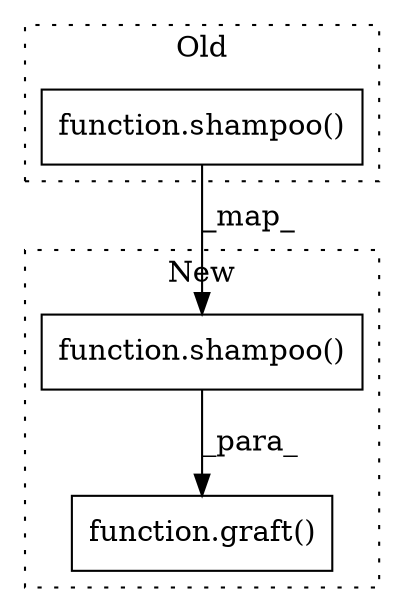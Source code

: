 digraph G {
subgraph cluster0 {
1 [label="function.shampoo()" a="75" s="4179,4214" l="8,1" shape="box"];
label = "Old";
style="dotted";
}
subgraph cluster1 {
2 [label="function.shampoo()" a="75" s="4330,4365" l="8,1" shape="box"];
3 [label="function.graft()" a="75" s="4324,4372" l="6,1" shape="box"];
label = "New";
style="dotted";
}
1 -> 2 [label="_map_"];
2 -> 3 [label="_para_"];
}